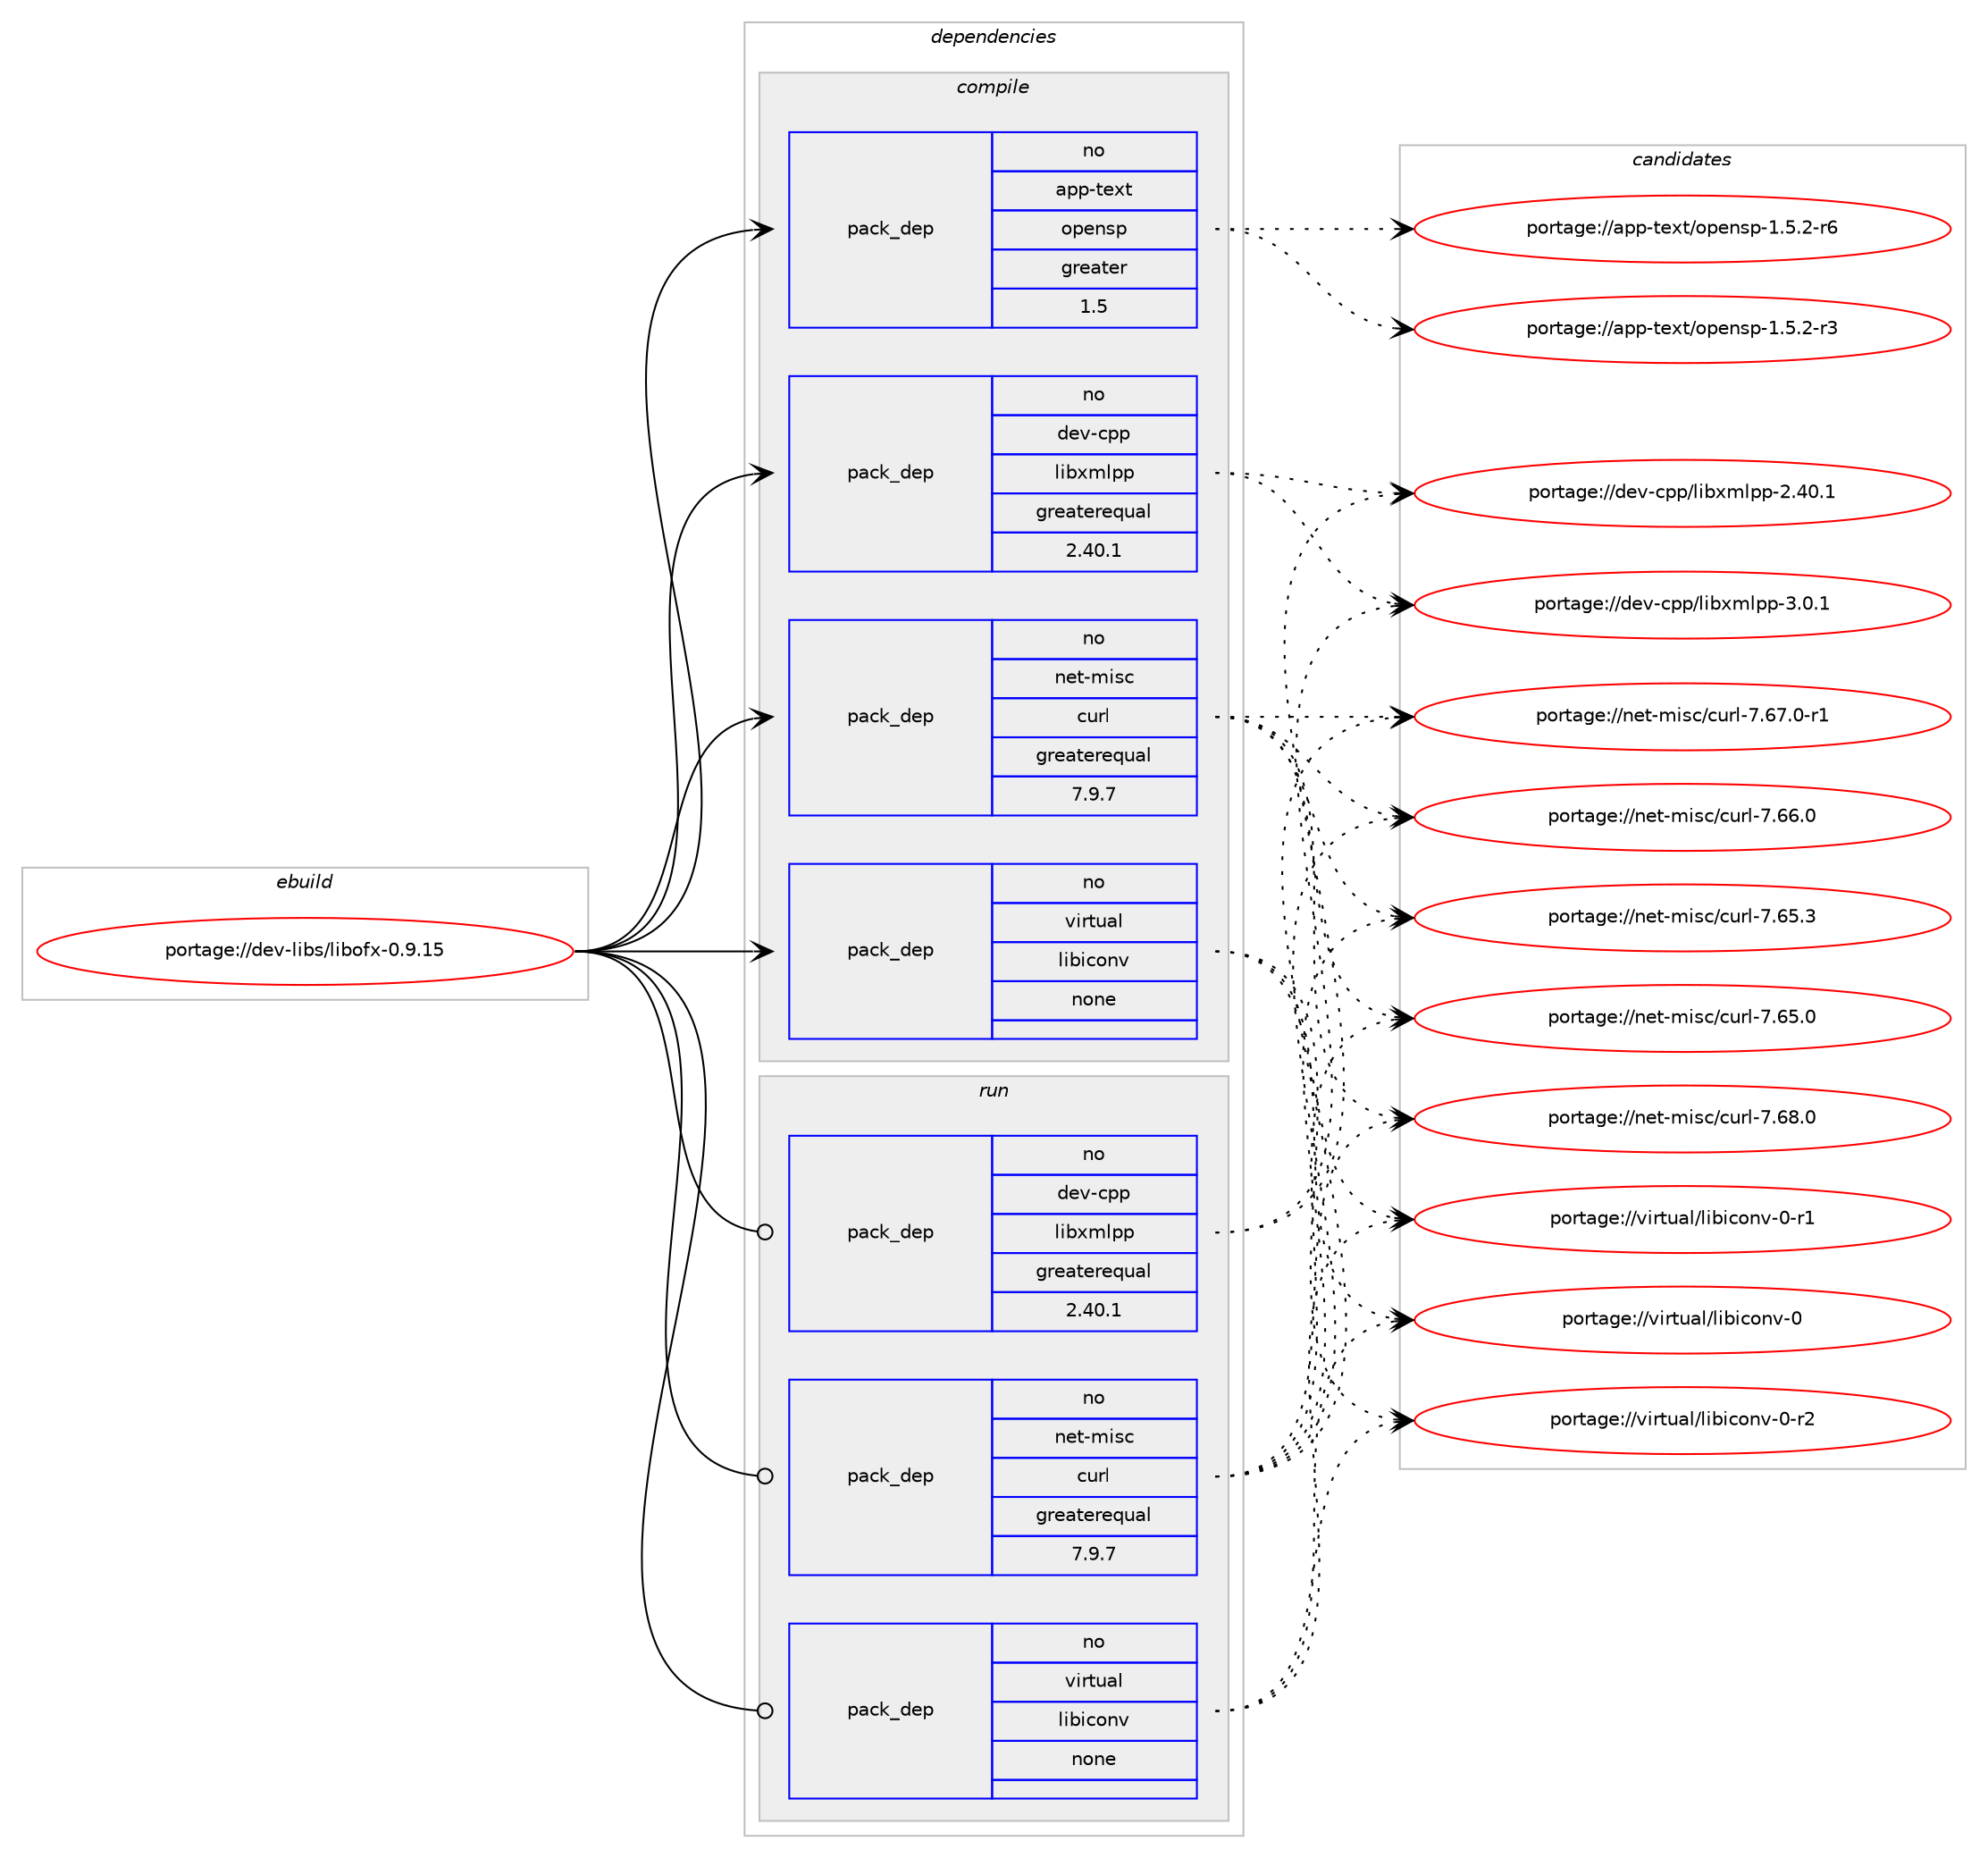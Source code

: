 digraph prolog {

# *************
# Graph options
# *************

newrank=true;
concentrate=true;
compound=true;
graph [rankdir=LR,fontname=Helvetica,fontsize=10,ranksep=1.5];#, ranksep=2.5, nodesep=0.2];
edge  [arrowhead=vee];
node  [fontname=Helvetica,fontsize=10];

# **********
# The ebuild
# **********

subgraph cluster_leftcol {
color=gray;
label=<<i>ebuild</i>>;
id [label="portage://dev-libs/libofx-0.9.15", color=red, width=4, href="../dev-libs/libofx-0.9.15.svg"];
}

# ****************
# The dependencies
# ****************

subgraph cluster_midcol {
color=gray;
label=<<i>dependencies</i>>;
subgraph cluster_compile {
fillcolor="#eeeeee";
style=filled;
label=<<i>compile</i>>;
subgraph pack381207 {
dependency511543 [label=<<TABLE BORDER="0" CELLBORDER="1" CELLSPACING="0" CELLPADDING="4" WIDTH="220"><TR><TD ROWSPAN="6" CELLPADDING="30">pack_dep</TD></TR><TR><TD WIDTH="110">no</TD></TR><TR><TD>app-text</TD></TR><TR><TD>opensp</TD></TR><TR><TD>greater</TD></TR><TR><TD>1.5</TD></TR></TABLE>>, shape=none, color=blue];
}
id:e -> dependency511543:w [weight=20,style="solid",arrowhead="vee"];
subgraph pack381208 {
dependency511544 [label=<<TABLE BORDER="0" CELLBORDER="1" CELLSPACING="0" CELLPADDING="4" WIDTH="220"><TR><TD ROWSPAN="6" CELLPADDING="30">pack_dep</TD></TR><TR><TD WIDTH="110">no</TD></TR><TR><TD>dev-cpp</TD></TR><TR><TD>libxmlpp</TD></TR><TR><TD>greaterequal</TD></TR><TR><TD>2.40.1</TD></TR></TABLE>>, shape=none, color=blue];
}
id:e -> dependency511544:w [weight=20,style="solid",arrowhead="vee"];
subgraph pack381209 {
dependency511545 [label=<<TABLE BORDER="0" CELLBORDER="1" CELLSPACING="0" CELLPADDING="4" WIDTH="220"><TR><TD ROWSPAN="6" CELLPADDING="30">pack_dep</TD></TR><TR><TD WIDTH="110">no</TD></TR><TR><TD>net-misc</TD></TR><TR><TD>curl</TD></TR><TR><TD>greaterequal</TD></TR><TR><TD>7.9.7</TD></TR></TABLE>>, shape=none, color=blue];
}
id:e -> dependency511545:w [weight=20,style="solid",arrowhead="vee"];
subgraph pack381210 {
dependency511546 [label=<<TABLE BORDER="0" CELLBORDER="1" CELLSPACING="0" CELLPADDING="4" WIDTH="220"><TR><TD ROWSPAN="6" CELLPADDING="30">pack_dep</TD></TR><TR><TD WIDTH="110">no</TD></TR><TR><TD>virtual</TD></TR><TR><TD>libiconv</TD></TR><TR><TD>none</TD></TR><TR><TD></TD></TR></TABLE>>, shape=none, color=blue];
}
id:e -> dependency511546:w [weight=20,style="solid",arrowhead="vee"];
}
subgraph cluster_compileandrun {
fillcolor="#eeeeee";
style=filled;
label=<<i>compile and run</i>>;
}
subgraph cluster_run {
fillcolor="#eeeeee";
style=filled;
label=<<i>run</i>>;
subgraph pack381211 {
dependency511547 [label=<<TABLE BORDER="0" CELLBORDER="1" CELLSPACING="0" CELLPADDING="4" WIDTH="220"><TR><TD ROWSPAN="6" CELLPADDING="30">pack_dep</TD></TR><TR><TD WIDTH="110">no</TD></TR><TR><TD>dev-cpp</TD></TR><TR><TD>libxmlpp</TD></TR><TR><TD>greaterequal</TD></TR><TR><TD>2.40.1</TD></TR></TABLE>>, shape=none, color=blue];
}
id:e -> dependency511547:w [weight=20,style="solid",arrowhead="odot"];
subgraph pack381212 {
dependency511548 [label=<<TABLE BORDER="0" CELLBORDER="1" CELLSPACING="0" CELLPADDING="4" WIDTH="220"><TR><TD ROWSPAN="6" CELLPADDING="30">pack_dep</TD></TR><TR><TD WIDTH="110">no</TD></TR><TR><TD>net-misc</TD></TR><TR><TD>curl</TD></TR><TR><TD>greaterequal</TD></TR><TR><TD>7.9.7</TD></TR></TABLE>>, shape=none, color=blue];
}
id:e -> dependency511548:w [weight=20,style="solid",arrowhead="odot"];
subgraph pack381213 {
dependency511549 [label=<<TABLE BORDER="0" CELLBORDER="1" CELLSPACING="0" CELLPADDING="4" WIDTH="220"><TR><TD ROWSPAN="6" CELLPADDING="30">pack_dep</TD></TR><TR><TD WIDTH="110">no</TD></TR><TR><TD>virtual</TD></TR><TR><TD>libiconv</TD></TR><TR><TD>none</TD></TR><TR><TD></TD></TR></TABLE>>, shape=none, color=blue];
}
id:e -> dependency511549:w [weight=20,style="solid",arrowhead="odot"];
}
}

# **************
# The candidates
# **************

subgraph cluster_choices {
rank=same;
color=gray;
label=<<i>candidates</i>>;

subgraph choice381207 {
color=black;
nodesep=1;
choice9711211245116101120116471111121011101151124549465346504511454 [label="portage://app-text/opensp-1.5.2-r6", color=red, width=4,href="../app-text/opensp-1.5.2-r6.svg"];
choice9711211245116101120116471111121011101151124549465346504511451 [label="portage://app-text/opensp-1.5.2-r3", color=red, width=4,href="../app-text/opensp-1.5.2-r3.svg"];
dependency511543:e -> choice9711211245116101120116471111121011101151124549465346504511454:w [style=dotted,weight="100"];
dependency511543:e -> choice9711211245116101120116471111121011101151124549465346504511451:w [style=dotted,weight="100"];
}
subgraph choice381208 {
color=black;
nodesep=1;
choice10010111845991121124710810598120109108112112455146484649 [label="portage://dev-cpp/libxmlpp-3.0.1", color=red, width=4,href="../dev-cpp/libxmlpp-3.0.1.svg"];
choice1001011184599112112471081059812010910811211245504652484649 [label="portage://dev-cpp/libxmlpp-2.40.1", color=red, width=4,href="../dev-cpp/libxmlpp-2.40.1.svg"];
dependency511544:e -> choice10010111845991121124710810598120109108112112455146484649:w [style=dotted,weight="100"];
dependency511544:e -> choice1001011184599112112471081059812010910811211245504652484649:w [style=dotted,weight="100"];
}
subgraph choice381209 {
color=black;
nodesep=1;
choice1101011164510910511599479911711410845554654564648 [label="portage://net-misc/curl-7.68.0", color=red, width=4,href="../net-misc/curl-7.68.0.svg"];
choice11010111645109105115994799117114108455546545546484511449 [label="portage://net-misc/curl-7.67.0-r1", color=red, width=4,href="../net-misc/curl-7.67.0-r1.svg"];
choice1101011164510910511599479911711410845554654544648 [label="portage://net-misc/curl-7.66.0", color=red, width=4,href="../net-misc/curl-7.66.0.svg"];
choice1101011164510910511599479911711410845554654534651 [label="portage://net-misc/curl-7.65.3", color=red, width=4,href="../net-misc/curl-7.65.3.svg"];
choice1101011164510910511599479911711410845554654534648 [label="portage://net-misc/curl-7.65.0", color=red, width=4,href="../net-misc/curl-7.65.0.svg"];
dependency511545:e -> choice1101011164510910511599479911711410845554654564648:w [style=dotted,weight="100"];
dependency511545:e -> choice11010111645109105115994799117114108455546545546484511449:w [style=dotted,weight="100"];
dependency511545:e -> choice1101011164510910511599479911711410845554654544648:w [style=dotted,weight="100"];
dependency511545:e -> choice1101011164510910511599479911711410845554654534651:w [style=dotted,weight="100"];
dependency511545:e -> choice1101011164510910511599479911711410845554654534648:w [style=dotted,weight="100"];
}
subgraph choice381210 {
color=black;
nodesep=1;
choice1181051141161179710847108105981059911111011845484511450 [label="portage://virtual/libiconv-0-r2", color=red, width=4,href="../virtual/libiconv-0-r2.svg"];
choice1181051141161179710847108105981059911111011845484511449 [label="portage://virtual/libiconv-0-r1", color=red, width=4,href="../virtual/libiconv-0-r1.svg"];
choice118105114116117971084710810598105991111101184548 [label="portage://virtual/libiconv-0", color=red, width=4,href="../virtual/libiconv-0.svg"];
dependency511546:e -> choice1181051141161179710847108105981059911111011845484511450:w [style=dotted,weight="100"];
dependency511546:e -> choice1181051141161179710847108105981059911111011845484511449:w [style=dotted,weight="100"];
dependency511546:e -> choice118105114116117971084710810598105991111101184548:w [style=dotted,weight="100"];
}
subgraph choice381211 {
color=black;
nodesep=1;
choice10010111845991121124710810598120109108112112455146484649 [label="portage://dev-cpp/libxmlpp-3.0.1", color=red, width=4,href="../dev-cpp/libxmlpp-3.0.1.svg"];
choice1001011184599112112471081059812010910811211245504652484649 [label="portage://dev-cpp/libxmlpp-2.40.1", color=red, width=4,href="../dev-cpp/libxmlpp-2.40.1.svg"];
dependency511547:e -> choice10010111845991121124710810598120109108112112455146484649:w [style=dotted,weight="100"];
dependency511547:e -> choice1001011184599112112471081059812010910811211245504652484649:w [style=dotted,weight="100"];
}
subgraph choice381212 {
color=black;
nodesep=1;
choice1101011164510910511599479911711410845554654564648 [label="portage://net-misc/curl-7.68.0", color=red, width=4,href="../net-misc/curl-7.68.0.svg"];
choice11010111645109105115994799117114108455546545546484511449 [label="portage://net-misc/curl-7.67.0-r1", color=red, width=4,href="../net-misc/curl-7.67.0-r1.svg"];
choice1101011164510910511599479911711410845554654544648 [label="portage://net-misc/curl-7.66.0", color=red, width=4,href="../net-misc/curl-7.66.0.svg"];
choice1101011164510910511599479911711410845554654534651 [label="portage://net-misc/curl-7.65.3", color=red, width=4,href="../net-misc/curl-7.65.3.svg"];
choice1101011164510910511599479911711410845554654534648 [label="portage://net-misc/curl-7.65.0", color=red, width=4,href="../net-misc/curl-7.65.0.svg"];
dependency511548:e -> choice1101011164510910511599479911711410845554654564648:w [style=dotted,weight="100"];
dependency511548:e -> choice11010111645109105115994799117114108455546545546484511449:w [style=dotted,weight="100"];
dependency511548:e -> choice1101011164510910511599479911711410845554654544648:w [style=dotted,weight="100"];
dependency511548:e -> choice1101011164510910511599479911711410845554654534651:w [style=dotted,weight="100"];
dependency511548:e -> choice1101011164510910511599479911711410845554654534648:w [style=dotted,weight="100"];
}
subgraph choice381213 {
color=black;
nodesep=1;
choice1181051141161179710847108105981059911111011845484511450 [label="portage://virtual/libiconv-0-r2", color=red, width=4,href="../virtual/libiconv-0-r2.svg"];
choice1181051141161179710847108105981059911111011845484511449 [label="portage://virtual/libiconv-0-r1", color=red, width=4,href="../virtual/libiconv-0-r1.svg"];
choice118105114116117971084710810598105991111101184548 [label="portage://virtual/libiconv-0", color=red, width=4,href="../virtual/libiconv-0.svg"];
dependency511549:e -> choice1181051141161179710847108105981059911111011845484511450:w [style=dotted,weight="100"];
dependency511549:e -> choice1181051141161179710847108105981059911111011845484511449:w [style=dotted,weight="100"];
dependency511549:e -> choice118105114116117971084710810598105991111101184548:w [style=dotted,weight="100"];
}
}

}
